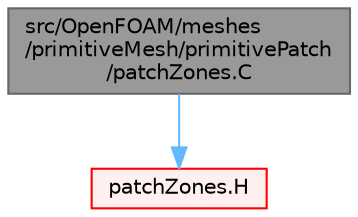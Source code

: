 digraph "src/OpenFOAM/meshes/primitiveMesh/primitivePatch/patchZones.C"
{
 // LATEX_PDF_SIZE
  bgcolor="transparent";
  edge [fontname=Helvetica,fontsize=10,labelfontname=Helvetica,labelfontsize=10];
  node [fontname=Helvetica,fontsize=10,shape=box,height=0.2,width=0.4];
  Node1 [id="Node000001",label="src/OpenFOAM/meshes\l/primitiveMesh/primitivePatch\l/patchZones.C",height=0.2,width=0.4,color="gray40", fillcolor="grey60", style="filled", fontcolor="black",tooltip=" "];
  Node1 -> Node2 [id="edge1_Node000001_Node000002",color="steelblue1",style="solid",tooltip=" "];
  Node2 [id="Node000002",label="patchZones.H",height=0.2,width=0.4,color="red", fillcolor="#FFF0F0", style="filled",URL="$patchZones_8H.html",tooltip=" "];
}
